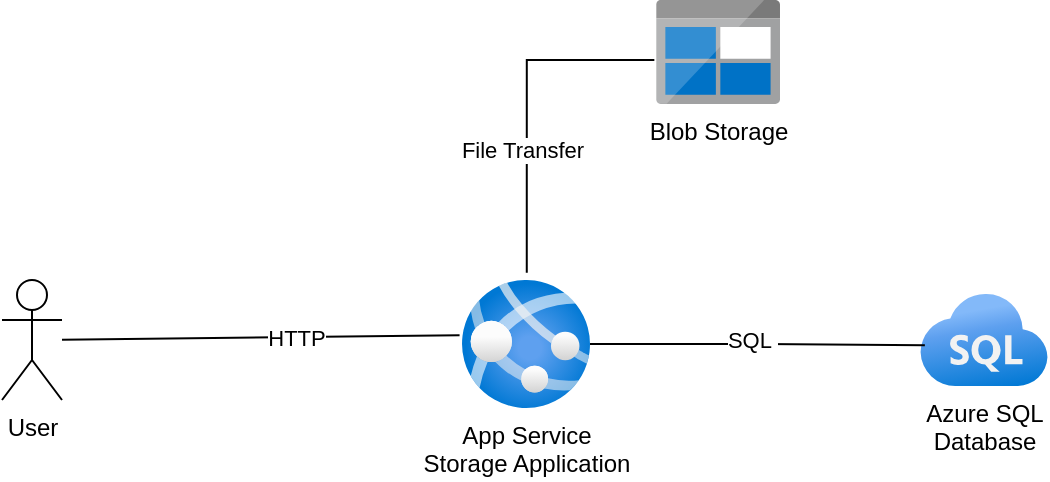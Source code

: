 <mxfile version="22.1.16" type="device">
  <diagram id="kcH0AlU4yCr1ZuP2z7qD" name="Page-1">
    <mxGraphModel dx="1050" dy="522" grid="1" gridSize="10" guides="1" tooltips="1" connect="1" arrows="1" fold="1" page="1" pageScale="1" pageWidth="850" pageHeight="1100" math="0" shadow="0">
      <root>
        <mxCell id="0" />
        <mxCell id="1" parent="0" />
        <mxCell id="tEG7eG4stbIzh-dS_ztT-3" value="App Service&lt;br&gt;Storage Application" style="image;aspect=fixed;html=1;points=[];align=center;fontSize=12;image=img/lib/azure2/app_services/App_Services.svg;" vertex="1" parent="1">
          <mxGeometry x="280" y="480" width="64" height="64" as="geometry" />
        </mxCell>
        <mxCell id="tEG7eG4stbIzh-dS_ztT-5" value="Azure SQL&lt;br&gt;Database" style="image;aspect=fixed;html=1;points=[];align=center;fontSize=12;image=img/lib/azure2/databases/Azure_SQL.svg;" vertex="1" parent="1">
          <mxGeometry x="509" y="487" width="64" height="46" as="geometry" />
        </mxCell>
        <mxCell id="tEG7eG4stbIzh-dS_ztT-6" value="Blob Storage" style="image;sketch=0;aspect=fixed;html=1;points=[];align=center;fontSize=12;image=img/lib/mscae/BlobBlock.svg;" vertex="1" parent="1">
          <mxGeometry x="377.1" y="340" width="61.9" height="52" as="geometry" />
        </mxCell>
        <mxCell id="tEG7eG4stbIzh-dS_ztT-8" value="" style="endArrow=none;html=1;rounded=0;entryX=-0.015;entryY=0.577;entryDx=0;entryDy=0;entryPerimeter=0;edgeStyle=orthogonalEdgeStyle;exitX=0.506;exitY=-0.056;exitDx=0;exitDy=0;exitPerimeter=0;" edge="1" parent="1" source="tEG7eG4stbIzh-dS_ztT-3" target="tEG7eG4stbIzh-dS_ztT-6">
          <mxGeometry width="50" height="50" relative="1" as="geometry">
            <mxPoint x="120" y="410" as="sourcePoint" />
            <mxPoint x="170" y="360" as="targetPoint" />
            <Array as="points">
              <mxPoint x="312" y="370" />
            </Array>
          </mxGeometry>
        </mxCell>
        <mxCell id="tEG7eG4stbIzh-dS_ztT-11" value="File Transfer" style="edgeLabel;html=1;align=center;verticalAlign=middle;resizable=0;points=[];" vertex="1" connectable="0" parent="tEG7eG4stbIzh-dS_ztT-8">
          <mxGeometry x="-0.276" y="3" relative="1" as="geometry">
            <mxPoint as="offset" />
          </mxGeometry>
        </mxCell>
        <mxCell id="tEG7eG4stbIzh-dS_ztT-12" value="" style="endArrow=none;html=1;rounded=0;entryX=0.038;entryY=0.557;entryDx=0;entryDy=0;entryPerimeter=0;edgeStyle=orthogonalEdgeStyle;" edge="1" parent="1" source="tEG7eG4stbIzh-dS_ztT-3" target="tEG7eG4stbIzh-dS_ztT-5">
          <mxGeometry width="50" height="50" relative="1" as="geometry">
            <mxPoint x="410" y="550" as="sourcePoint" />
            <mxPoint x="460" y="500" as="targetPoint" />
          </mxGeometry>
        </mxCell>
        <mxCell id="tEG7eG4stbIzh-dS_ztT-13" value="SQL&amp;nbsp;" style="edgeLabel;html=1;align=center;verticalAlign=middle;resizable=0;points=[];" vertex="1" connectable="0" parent="tEG7eG4stbIzh-dS_ztT-12">
          <mxGeometry x="-0.169" relative="1" as="geometry">
            <mxPoint x="11" y="-2" as="offset" />
          </mxGeometry>
        </mxCell>
        <mxCell id="tEG7eG4stbIzh-dS_ztT-15" value="User" style="shape=umlActor;verticalLabelPosition=bottom;verticalAlign=top;html=1;outlineConnect=0;" vertex="1" parent="1">
          <mxGeometry x="50" y="480" width="30" height="60" as="geometry" />
        </mxCell>
        <mxCell id="tEG7eG4stbIzh-dS_ztT-16" value="" style="endArrow=none;html=1;rounded=0;entryX=-0.019;entryY=0.431;entryDx=0;entryDy=0;entryPerimeter=0;" edge="1" parent="1" source="tEG7eG4stbIzh-dS_ztT-15" target="tEG7eG4stbIzh-dS_ztT-3">
          <mxGeometry width="50" height="50" relative="1" as="geometry">
            <mxPoint x="110" y="550" as="sourcePoint" />
            <mxPoint x="160" y="500" as="targetPoint" />
          </mxGeometry>
        </mxCell>
        <mxCell id="tEG7eG4stbIzh-dS_ztT-17" value="HTTP" style="edgeLabel;html=1;align=center;verticalAlign=middle;resizable=0;points=[];" vertex="1" connectable="0" parent="tEG7eG4stbIzh-dS_ztT-16">
          <mxGeometry x="0.416" y="-1" relative="1" as="geometry">
            <mxPoint x="-24" as="offset" />
          </mxGeometry>
        </mxCell>
      </root>
    </mxGraphModel>
  </diagram>
</mxfile>
